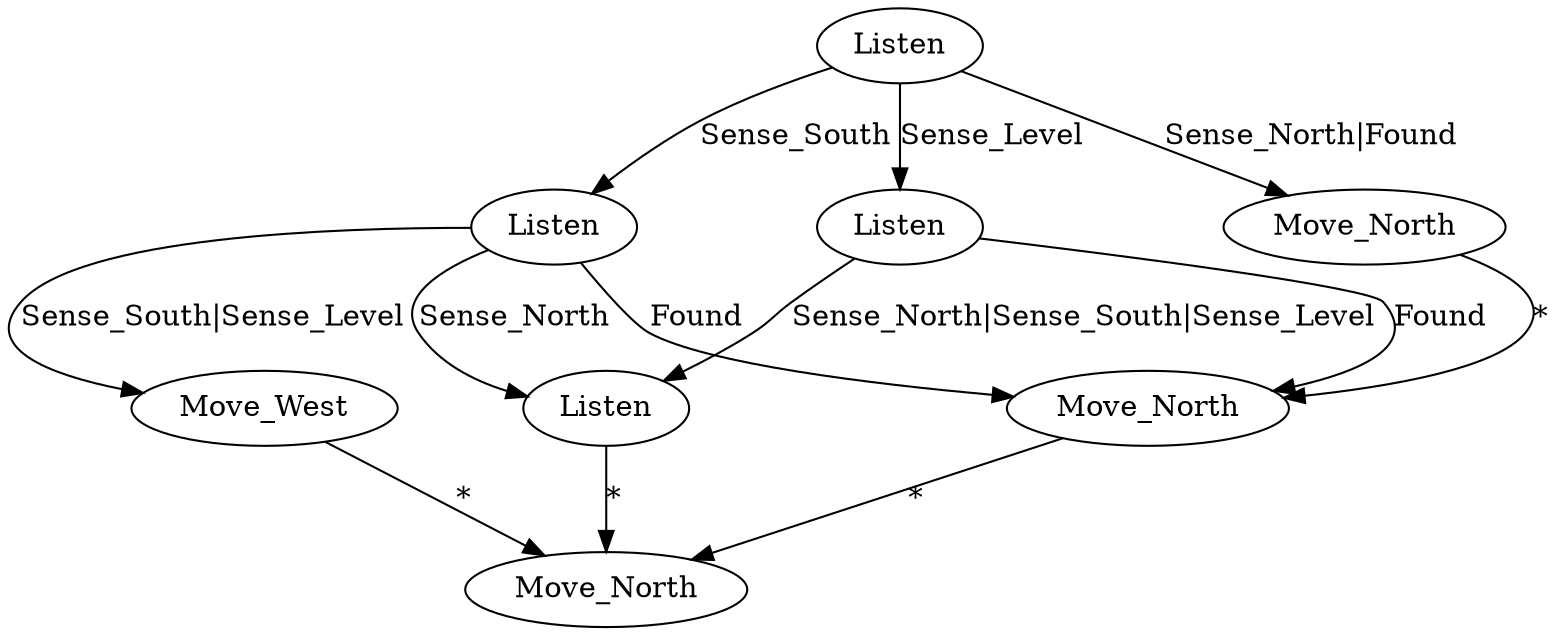 // TThe merged Policy Tree of IDID
digraph {
	mod_1_37 [label=Move_North]
	mod_1_36 [label=Move_West]
	mod_1_25 [label=Listen]
	mod_1_57 [label=Listen]
	mod_1_46 [label=Listen]
	mod_1_62 [label=Move_North]
	mod_1_3 [label=Listen]
	mod_1_67 [label=Move_North]
	mod_1_36 -> mod_1_37 [label="*"]
	mod_1_25 -> mod_1_57 [label=Sense_North]
	mod_1_25 -> mod_1_36 [label="Sense_South|Sense_Level"]
	mod_1_25 -> mod_1_62 [label=Found]
	mod_1_57 -> mod_1_37 [label="*"]
	mod_1_46 -> mod_1_57 [label="Sense_North|Sense_South|Sense_Level"]
	mod_1_46 -> mod_1_62 [label=Found]
	mod_1_62 -> mod_1_37 [label="*"]
	mod_1_3 -> mod_1_67 [label="Sense_North|Found"]
	mod_1_3 -> mod_1_25 [label=Sense_South]
	mod_1_3 -> mod_1_46 [label=Sense_Level]
	mod_1_67 -> mod_1_62 [label="*"]
}
